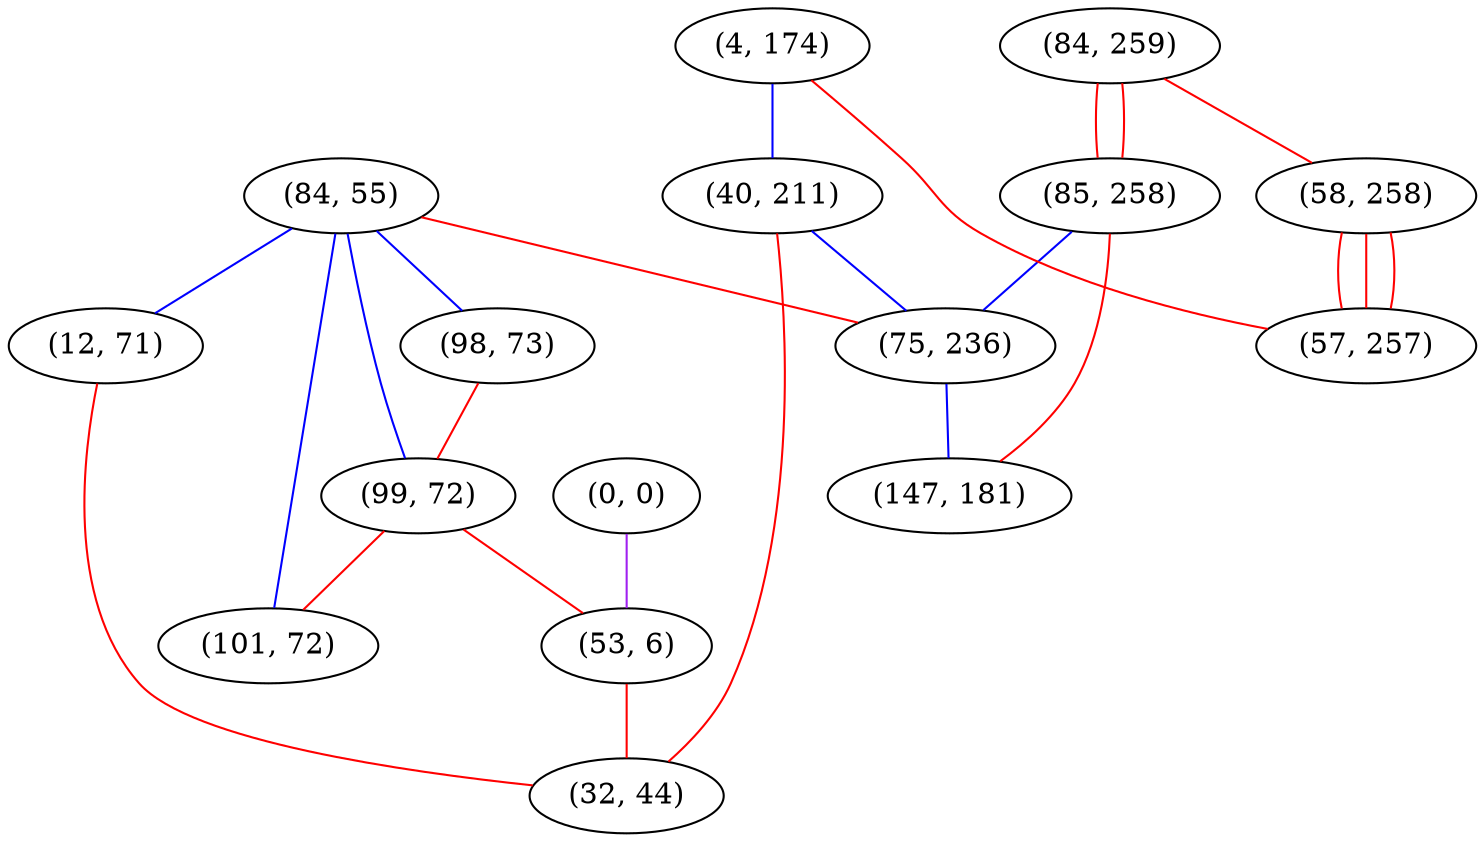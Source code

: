 graph "" {
"(84, 55)";
"(0, 0)";
"(98, 73)";
"(84, 259)";
"(12, 71)";
"(85, 258)";
"(4, 174)";
"(58, 258)";
"(99, 72)";
"(40, 211)";
"(57, 257)";
"(53, 6)";
"(32, 44)";
"(75, 236)";
"(101, 72)";
"(147, 181)";
"(84, 55)" -- "(99, 72)"  [color=blue, key=0, weight=3];
"(84, 55)" -- "(12, 71)"  [color=blue, key=0, weight=3];
"(84, 55)" -- "(75, 236)"  [color=red, key=0, weight=1];
"(84, 55)" -- "(101, 72)"  [color=blue, key=0, weight=3];
"(84, 55)" -- "(98, 73)"  [color=blue, key=0, weight=3];
"(0, 0)" -- "(53, 6)"  [color=purple, key=0, weight=4];
"(98, 73)" -- "(99, 72)"  [color=red, key=0, weight=1];
"(84, 259)" -- "(85, 258)"  [color=red, key=0, weight=1];
"(84, 259)" -- "(85, 258)"  [color=red, key=1, weight=1];
"(84, 259)" -- "(58, 258)"  [color=red, key=0, weight=1];
"(12, 71)" -- "(32, 44)"  [color=red, key=0, weight=1];
"(85, 258)" -- "(75, 236)"  [color=blue, key=0, weight=3];
"(85, 258)" -- "(147, 181)"  [color=red, key=0, weight=1];
"(4, 174)" -- "(40, 211)"  [color=blue, key=0, weight=3];
"(4, 174)" -- "(57, 257)"  [color=red, key=0, weight=1];
"(58, 258)" -- "(57, 257)"  [color=red, key=0, weight=1];
"(58, 258)" -- "(57, 257)"  [color=red, key=1, weight=1];
"(58, 258)" -- "(57, 257)"  [color=red, key=2, weight=1];
"(99, 72)" -- "(53, 6)"  [color=red, key=0, weight=1];
"(99, 72)" -- "(101, 72)"  [color=red, key=0, weight=1];
"(40, 211)" -- "(75, 236)"  [color=blue, key=0, weight=3];
"(40, 211)" -- "(32, 44)"  [color=red, key=0, weight=1];
"(53, 6)" -- "(32, 44)"  [color=red, key=0, weight=1];
"(75, 236)" -- "(147, 181)"  [color=blue, key=0, weight=3];
}
